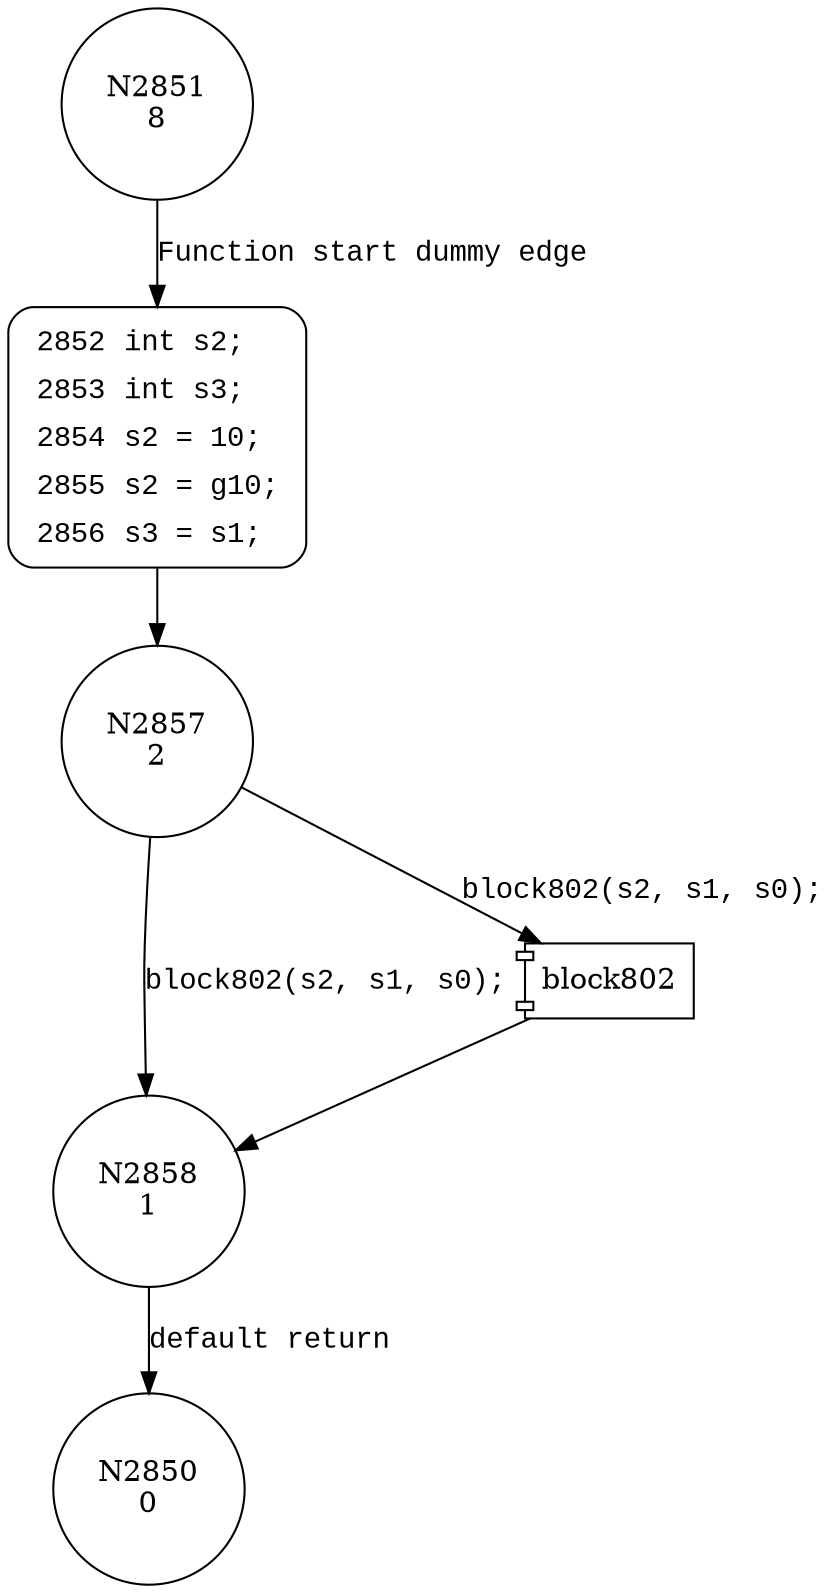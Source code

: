 digraph block2873 {
2851 [shape="circle" label="N2851\n8"]
2852 [shape="circle" label="N2852\n7"]
2857 [shape="circle" label="N2857\n2"]
2858 [shape="circle" label="N2858\n1"]
2850 [shape="circle" label="N2850\n0"]
2852 [style="filled,bold" penwidth="1" fillcolor="white" fontname="Courier New" shape="Mrecord" label=<<table border="0" cellborder="0" cellpadding="3" bgcolor="white"><tr><td align="right">2852</td><td align="left">int s2;</td></tr><tr><td align="right">2853</td><td align="left">int s3;</td></tr><tr><td align="right">2854</td><td align="left">s2 = 10;</td></tr><tr><td align="right">2855</td><td align="left">s2 = g10;</td></tr><tr><td align="right">2856</td><td align="left">s3 = s1;</td></tr></table>>]
2852 -> 2857[label=""]
2851 -> 2852 [label="Function start dummy edge" fontname="Courier New"]
100058 [shape="component" label="block802"]
2857 -> 100058 [label="block802(s2, s1, s0);" fontname="Courier New"]
100058 -> 2858 [label="" fontname="Courier New"]
2857 -> 2858 [label="block802(s2, s1, s0);" fontname="Courier New"]
2858 -> 2850 [label="default return" fontname="Courier New"]
}